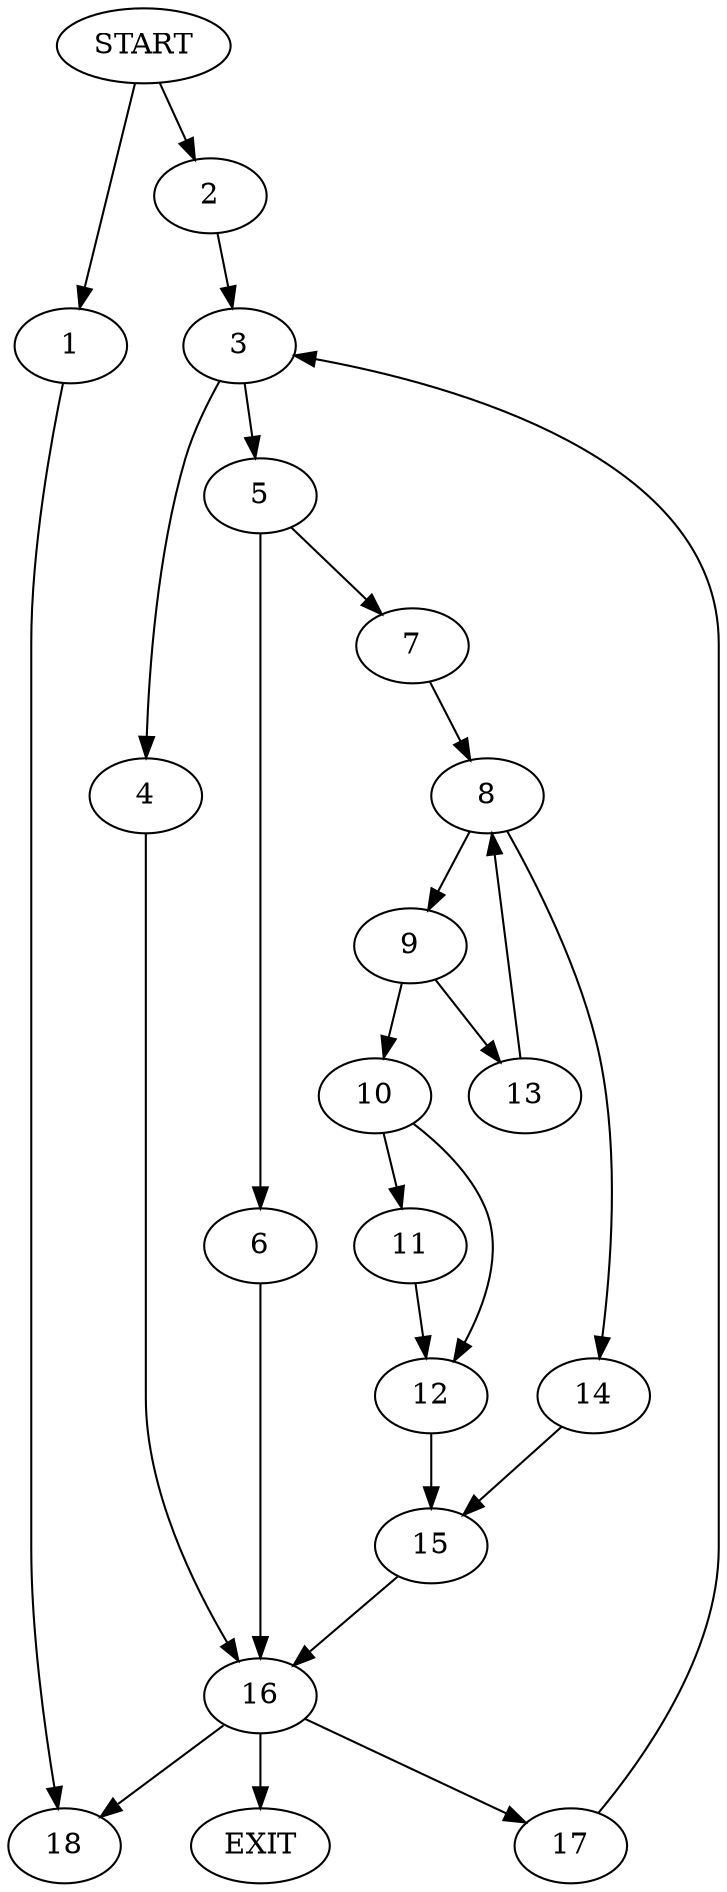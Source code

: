 digraph { 
0 [label="START"];
1;
2;
3;
4;
5;
6;
7;
8;
9;
10;
11;
12;
13;
14;
15;
16;
17;
18;
19[label="EXIT"];
0 -> 1;
0 -> 2;
1 -> 18;
2 -> 3;
3 -> 4;
3 -> 5;
4 -> 16;
5 -> 6;
5 -> 7;
6 -> 16;
7 -> 8;
8 -> 9;
8 -> 14;
9 -> 10;
9 -> 13;
10 -> 11;
10 -> 12;
11 -> 12;
12 -> 15;
13 -> 8;
14 -> 15;
15 -> 16;
16 -> 19;
16 -> 17;
16:s2 -> 18;
17 -> 3;
}